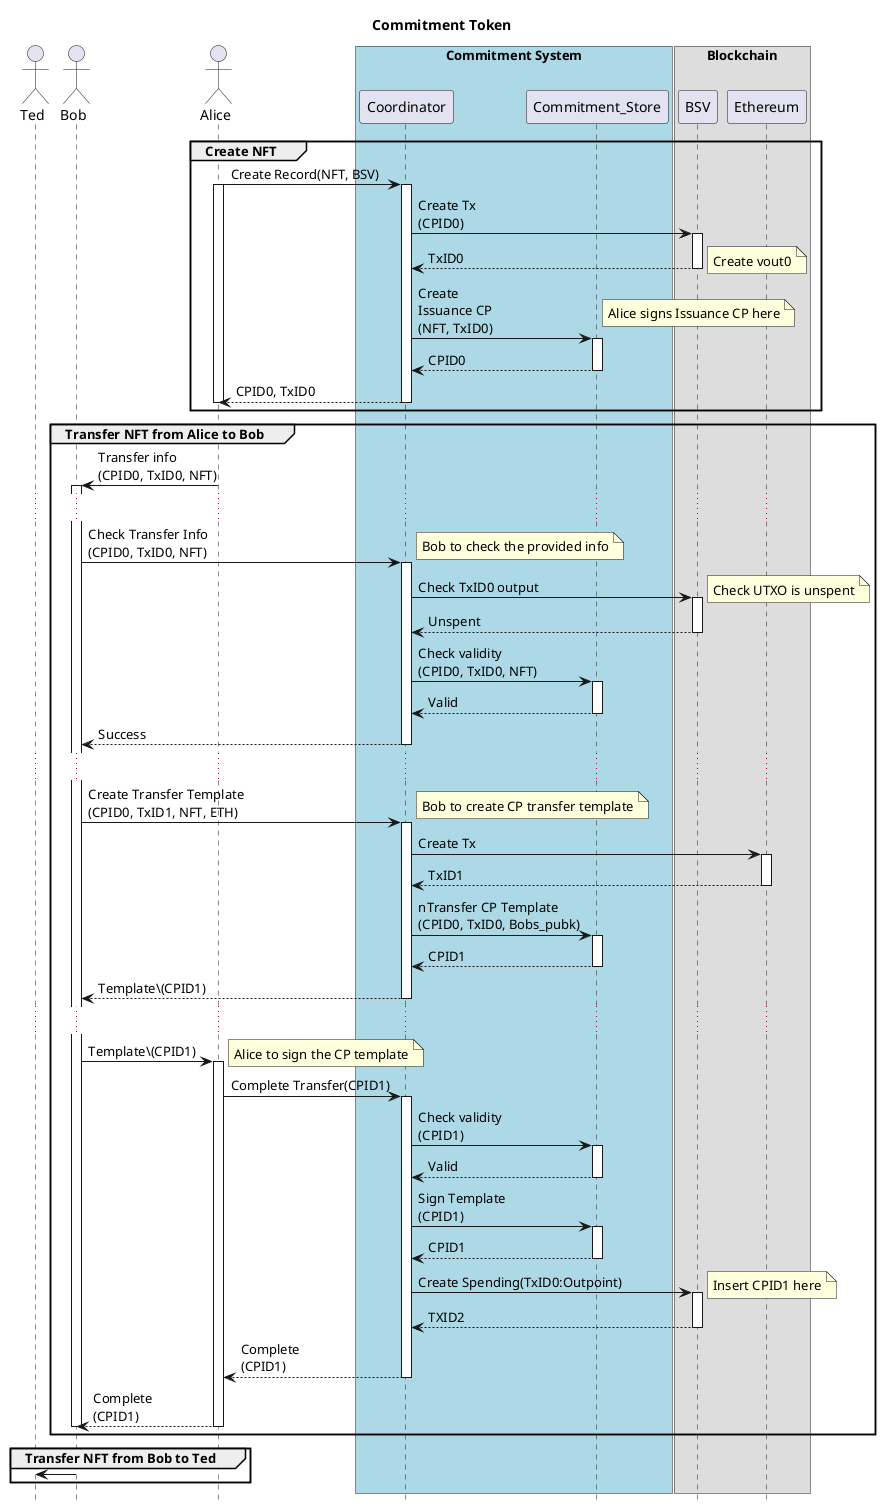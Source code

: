 @startuml
title Commitment Token
hide footbox

actor Ted as T
actor Bob as B
actor Alice as A



box "Commitment System" #lightblue
    participant Coordinator as Coord
    participant Commitment_Store as Commit
end box

box "Blockchain" 
    participant BSV
    participant Ethereum as E
end box

group Create NFT
    
    A -> Coord: Create Record(NFT, BSV)
    activate A
    activate Coord

    Coord -> BSV: Create Tx\n(CPID0)
    activate BSV
    BSV --> Coord: TxID0
    deactivate BSV
    note right
    Create vout0
    end note

    Coord -> Commit: Create\nIssuance CP\n(NFT, TxID0)
    note right
    Alice signs Issuance CP here
    end note 
    activate Commit

    Commit --> Coord: CPID0
    deactivate Commit
 
    Coord --> A: CPID0, TxID0
    deactivate A
    deactivate Coord

end 


group Transfer NFT from Alice to Bob
    ' check all is correct
    ' check UTXO is unspent
    A -> B : Transfer info\n(CPID0, TxID0, NFT)
    activate B
    ...

    B -> Coord: Check Transfer Info\n(CPID0, TxID0, NFT)
    activate Coord
    note right
    Bob to check the provided info
    end note


    Coord -> BSV: Check TxID0 output
    activate BSV
    
    note right
    Check UTXO is unspent
    end note
    BSV --> Coord: Unspent
    deactivate BSV

    Coord -> Commit: Check validity\n(CPID0, TxID0, NFT)
    activate Commit

    Commit --> Coord: Valid
    deactivate Commit

    Coord --> B: Success
    deactivate Coord
    ...

    B -> Coord: Create Transfer Template\n(CPID0, TxID1, NFT, ETH)
    activate Coord
    note right
    Bob to create CP transfer template
    end note

    
    Coord -> E : Create Tx
    activate E

    E --> Coord: TxID1
    deactivate E
    
    Coord -> Commit: nTransfer CP Template\n(CPID0, TxID0, Bobs_pubk)
    activate Commit
    Commit --> Coord: CPID1
    deactivate Commit

    Coord --> B: Template\(CPID1)
    deactivate Coord

    ...
    B -> A: Template\(CPID1)
    activate A

    note right
    Alice to sign the CP template
    end note

    A -> Coord: Complete Transfer(CPID1)
    activate Coord
    Coord -> Commit: Check validity\n(CPID1)
    activate Commit
    Commit --> Coord: Valid
    deactivate Commit

    Coord -> Commit: Sign Template\n(CPID1)
    activate Commit
    Commit --> Coord: CPID1
    deactivate Commit


    Coord -> BSV: Create Spending(TxID0:Outpoint)
    note right
    Insert CPID1 here
    end note
    activate BSV
    BSV --> Coord: TXID2
    deactivate BSV

    Coord --> A: Complete\n(CPID1)
    deactivate Coord

    A --> B: Complete\n(CPID1)
    deactivate A
    deactivate B

end


group Transfer NFT from Bob to Ted

    B -> T

end



@enduml